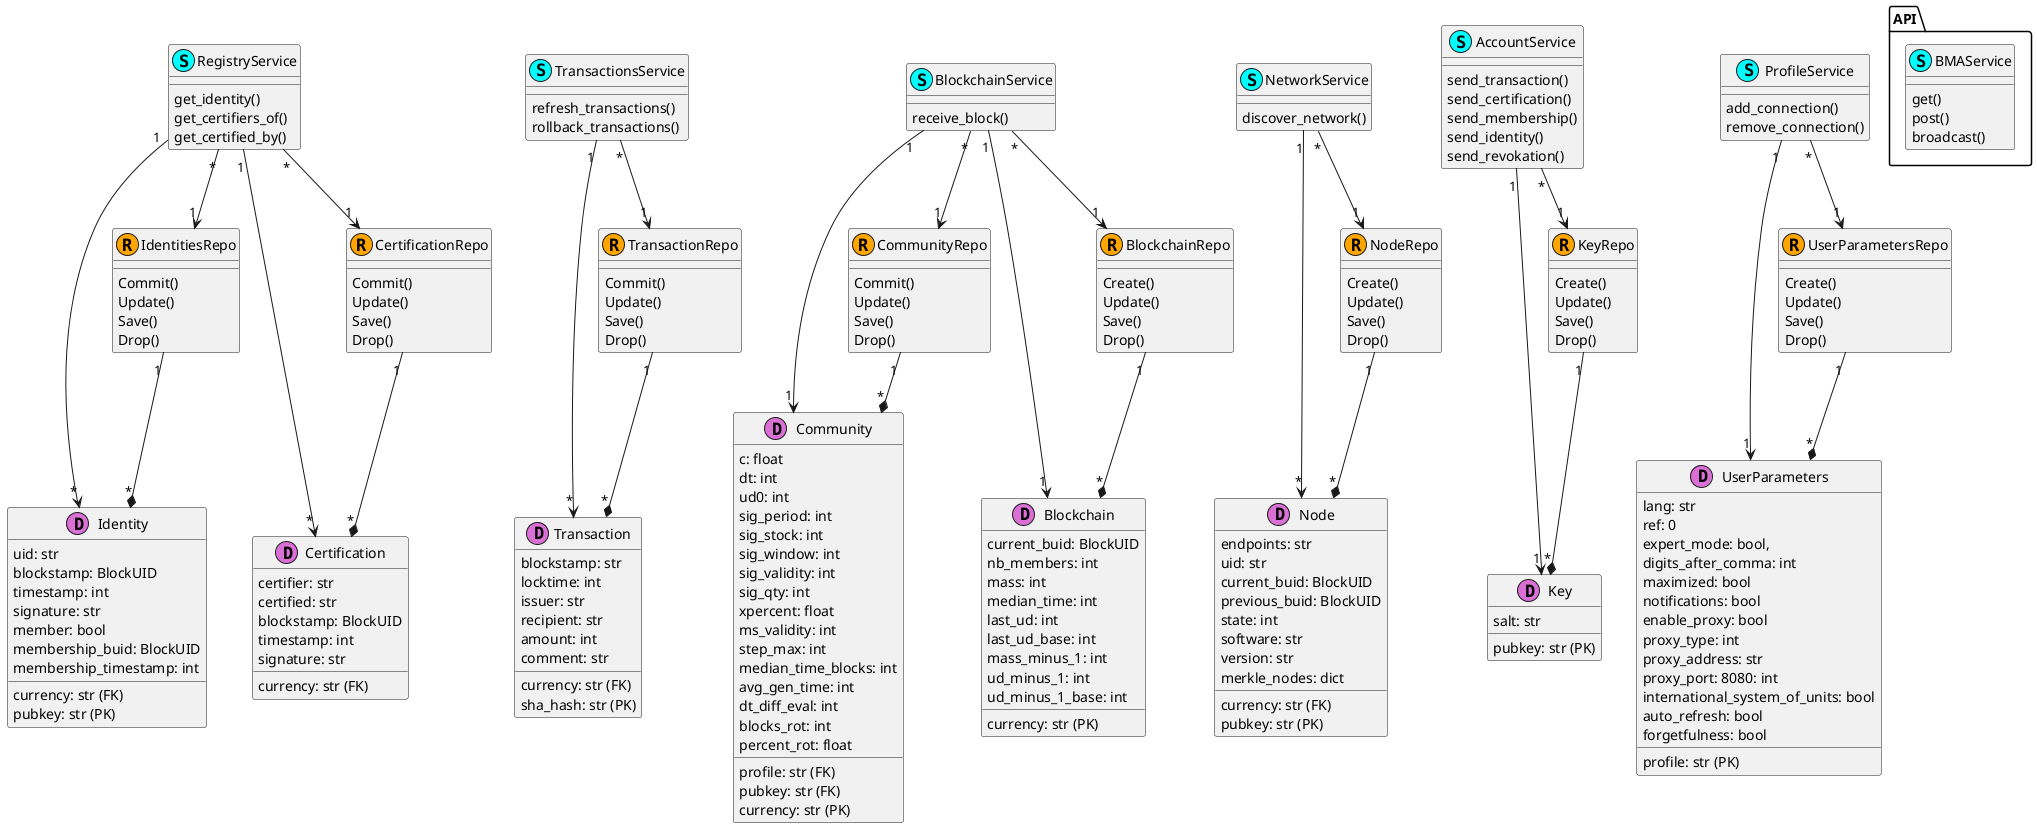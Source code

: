 @startuml


class Identity << (D,orchid) >> {
    currency: str (FK)
    uid: str
    pubkey: str (PK)
    blockstamp: BlockUID
    timestamp: int
    signature: str
    member: bool
    membership_buid: BlockUID
    membership_timestamp: int
}

class Certification << (D,orchid) >> {
    currency: str (FK)
    certifier: str
    certified: str
    blockstamp: BlockUID
    timestamp: int
    signature: str
}

class Transaction  << (D,orchid) >> {
    currency: str (FK)
    blockstamp: str
    locktime: int
    issuer: str
    recipient: str
    amount: int
    comment: str
    sha_hash: str (PK)
}

class Community  << (D,orchid) >> {
    profile: str (FK)
    pubkey: str (FK)
    currency: str (PK)
    c: float
    dt: int
    ud0: int
    sig_period: int
    sig_stock: int
    sig_window: int
    sig_validity: int
    sig_qty: int
    xpercent: float
    ms_validity: int
    step_max: int
    median_time_blocks: int
    avg_gen_time: int
    dt_diff_eval: int
    blocks_rot: int
    percent_rot: float
}

class Blockchain  << (D,orchid) >> {
    currency: str (PK)
    current_buid: BlockUID
    nb_members: int
    mass: int
    median_time: int
    last_ud: int
    last_ud_base: int
    mass_minus_1: int
    ud_minus_1: int
    ud_minus_1_base: int
}

class Node  << (D,orchid) >> {
    currency: str (FK)
    endpoints: str
    uid: str
    pubkey: str (PK)
    current_buid: BlockUID
    previous_buid: BlockUID
    state: int
    software: str
    version: str
    merkle_nodes: dict
}

class Key  << (D,orchid) >> {
    pubkey: str (PK)
    salt: str
}

class UserParameters  << (D,orchid) >> {
    profile: str (PK)
    lang: str
    ref: 0
    expert_mode: bool,
    digits_after_comma: int
    maximized: bool
    notifications: bool
    enable_proxy: bool
    proxy_type: int
    proxy_address: str
    proxy_port: 8080: int
    international_system_of_units: bool
    auto_refresh: bool
    forgetfulness: bool
}








class IdentitiesRepo  << (R,orange) >>  {
    Commit()
    Update()
    Save()
    Drop()
}
IdentitiesRepo "1" --* "*" Identity

class CertificationRepo  << (R,orange) >> {
    Commit()
    Update()
    Save()
    Drop()
}
CertificationRepo "1" --* "*" Certification

class TransactionRepo << (R,orange) >>  {
    Commit()
    Update()
    Save()
    Drop()
}
TransactionRepo "1" --* "*" Transaction

class CommunityRepo << (R,orange) >>  {
    Commit()
    Update()
    Save()
    Drop()
}
CommunityRepo "1" --* "*" Community

class BlockchainRepo << (R,orange) >>  {
    Create()
    Update()
    Save()
    Drop()
}
BlockchainRepo "1" --* "*" Blockchain

class NodeRepo << (R,orange) >>   {
    Create()
    Update()
    Save()
    Drop()
}
NodeRepo "1" --* "*" Node

class KeyRepo << (R,orange) >>  {
    Create()
    Update()
    Save()
    Drop()
}
KeyRepo "1" --* "*" Key

class UserParametersRepo << (R,orange) >> {
    Create()
    Update()
    Save()
    Drop()
}
UserParametersRepo "1" --* "*" UserParameters









class ProfileService << (S,cyan) >>  {
    add_connection()
    remove_connection()

}
ProfileService "1" --> "1" UserParameters
ProfileService "*" --> "1" UserParametersRepo

class AccountService << (S,cyan) >>  {
    send_transaction()
    send_certification()
    send_membership()
    send_identity()
    send_revokation()
}
AccountService "1" --> "1" Key
AccountService "*" --> "1" KeyRepo

class TransactionsService << (S,cyan) >>  {
    refresh_transactions()
    rollback_transactions()
}
TransactionsService "1" --> "*" Transaction
TransactionsService "*" --> "1" TransactionRepo

class RegistryService << (S,cyan) >> {
    get_identity()
    get_certifiers_of()
    get_certified_by()
}
RegistryService "1" --> "*" Identity
RegistryService "1" --> "*" Certification
RegistryService "*" --> "1" IdentitiesRepo
RegistryService "*" --> "1" CertificationRepo

class NetworkService << (S,cyan) >>  {
    discover_network()
}
NetworkService "1" --> "*" Node
NetworkService "*" --> "1" NodeRepo

class BlockchainService  << (S,cyan) >>  {
    receive_block()
}
BlockchainService "1" --> "1" Blockchain
BlockchainService "1" --> "1" Community
BlockchainService "*" --> "1" BlockchainRepo
BlockchainService "*" --> "1" CommunityRepo

package API {
    class BMAService << (S,cyan) >>  {
        get()
        post()
        broadcast()
    }
}

@enduml